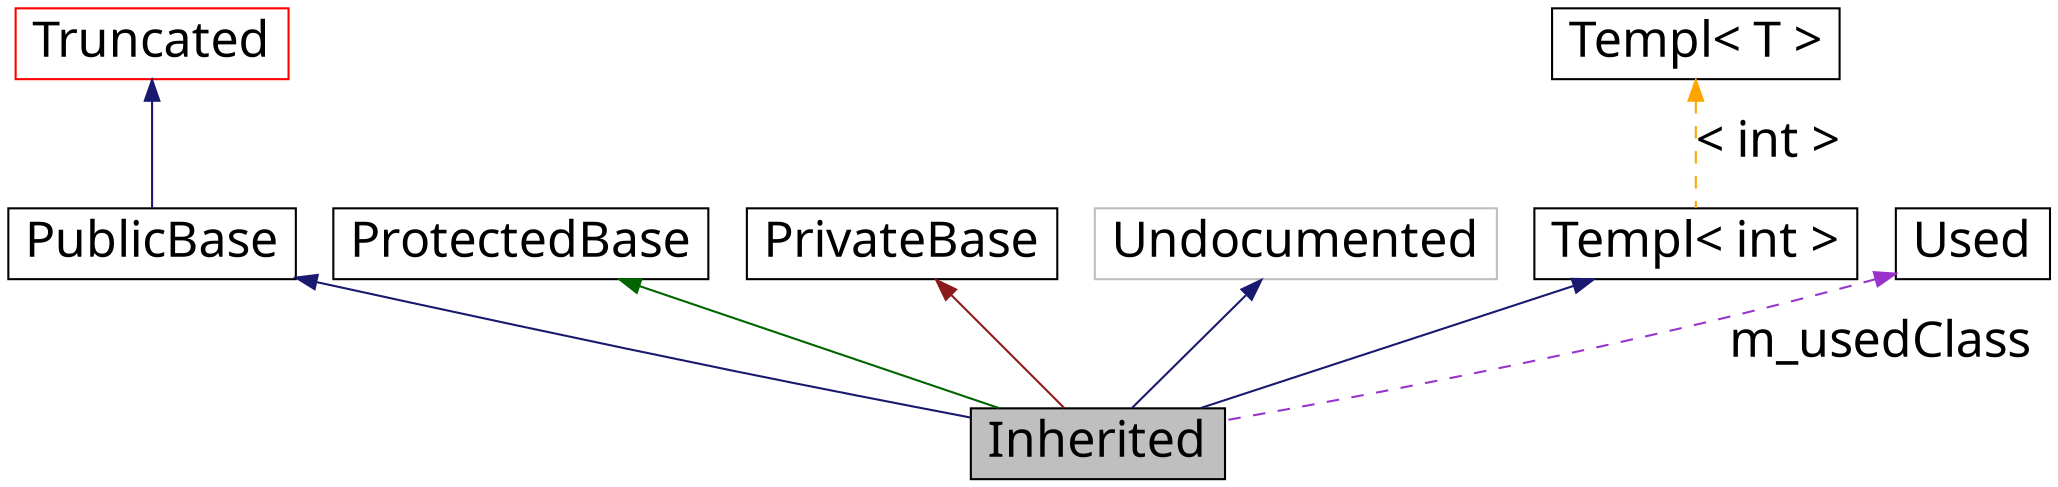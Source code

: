 digraph G
{
  edge [fontname="FreeSans.ttf",fontsize="24",labelfontname="FreeSans.ttf",labelfontsize="24"];
  node [fontname="FreeSans.ttf",fontsize="24",shape=record];
  Node9 [shape="box",label="Inherited",fontsize="24",height=0.2,width=0.4,fontname="FreeSans.ttf",fillcolor="grey75",style="filled" fontcolor="black"];
  Node10 -> Node9 [dir=back,color="midnightblue",fontsize="24",style="solid",fontname="FreeSans.ttf"];
  Node10 [shape="box",label="PublicBase",fontsize="24",height=0.2,width=0.4,fontname="FreeSans.ttf",color="black",URL="$classPublicBase.html"];
  Node11 -> Node10 [dir=back,color="midnightblue",fontsize="24",style="solid",fontname="FreeSans.ttf"];
  Node11 [shape="box",label="Truncated",fontsize="24",height=0.2,width=0.4,fontname="FreeSans.ttf",color="red",URL="$classTruncated.html"];
  Node13 -> Node9 [dir=back,color="darkgreen",fontsize="24",style="solid",fontname="FreeSans.ttf"];
  Node13 [shape="box",label="ProtectedBase",fontsize="24",height=0.2,width=0.4,fontname="FreeSans.ttf",color="black",URL="$classProtectedBase.html"];
  Node14 -> Node9 [dir=back,color="firebrick4",fontsize="24",style="solid",fontname="FreeSans.ttf"];
  Node14 [shape="box",label="PrivateBase",fontsize="24",height=0.2,width=0.4,fontname="FreeSans.ttf",color="black",URL="$classPrivateBase.html"];
  Node15 -> Node9 [dir=back,color="midnightblue",fontsize="24",style="solid",fontname="FreeSans.ttf"];
  Node15 [shape="box",label="Undocumented",fontsize="24",height=0.2,width=0.4,fontname="FreeSans.ttf",color="grey75"];
  Node16 -> Node9 [dir=back,color="midnightblue",fontsize="24",style="solid",fontname="FreeSans.ttf"];
  Node16 [shape="box",label="Templ< int >",fontsize="24",height=0.2,width=0.4,fontname="FreeSans.ttf",color="black",URL="$classTempl.html"];
  Node17 -> Node16 [dir=back,color="orange",fontsize="24",style="dashed",label="< int >",fontname="FreeSans.ttf"];
  Node17 [shape="box",label="Templ< T >",fontsize="24",height=0.2,width=0.4,fontname="FreeSans.ttf",color="black",URL="$classTempl.html"];
  Node18 -> Node9 [dir=back,color="darkorchid3",fontsize="24",style="dashed",label="m_usedClass",fontname="FreeSans.ttf"];
  Node18 [shape="box",label="Used",fontsize="24",height=0.2,width=0.4,fontname="FreeSans.ttf",color="black",URL="$classUsed.html"];
}
